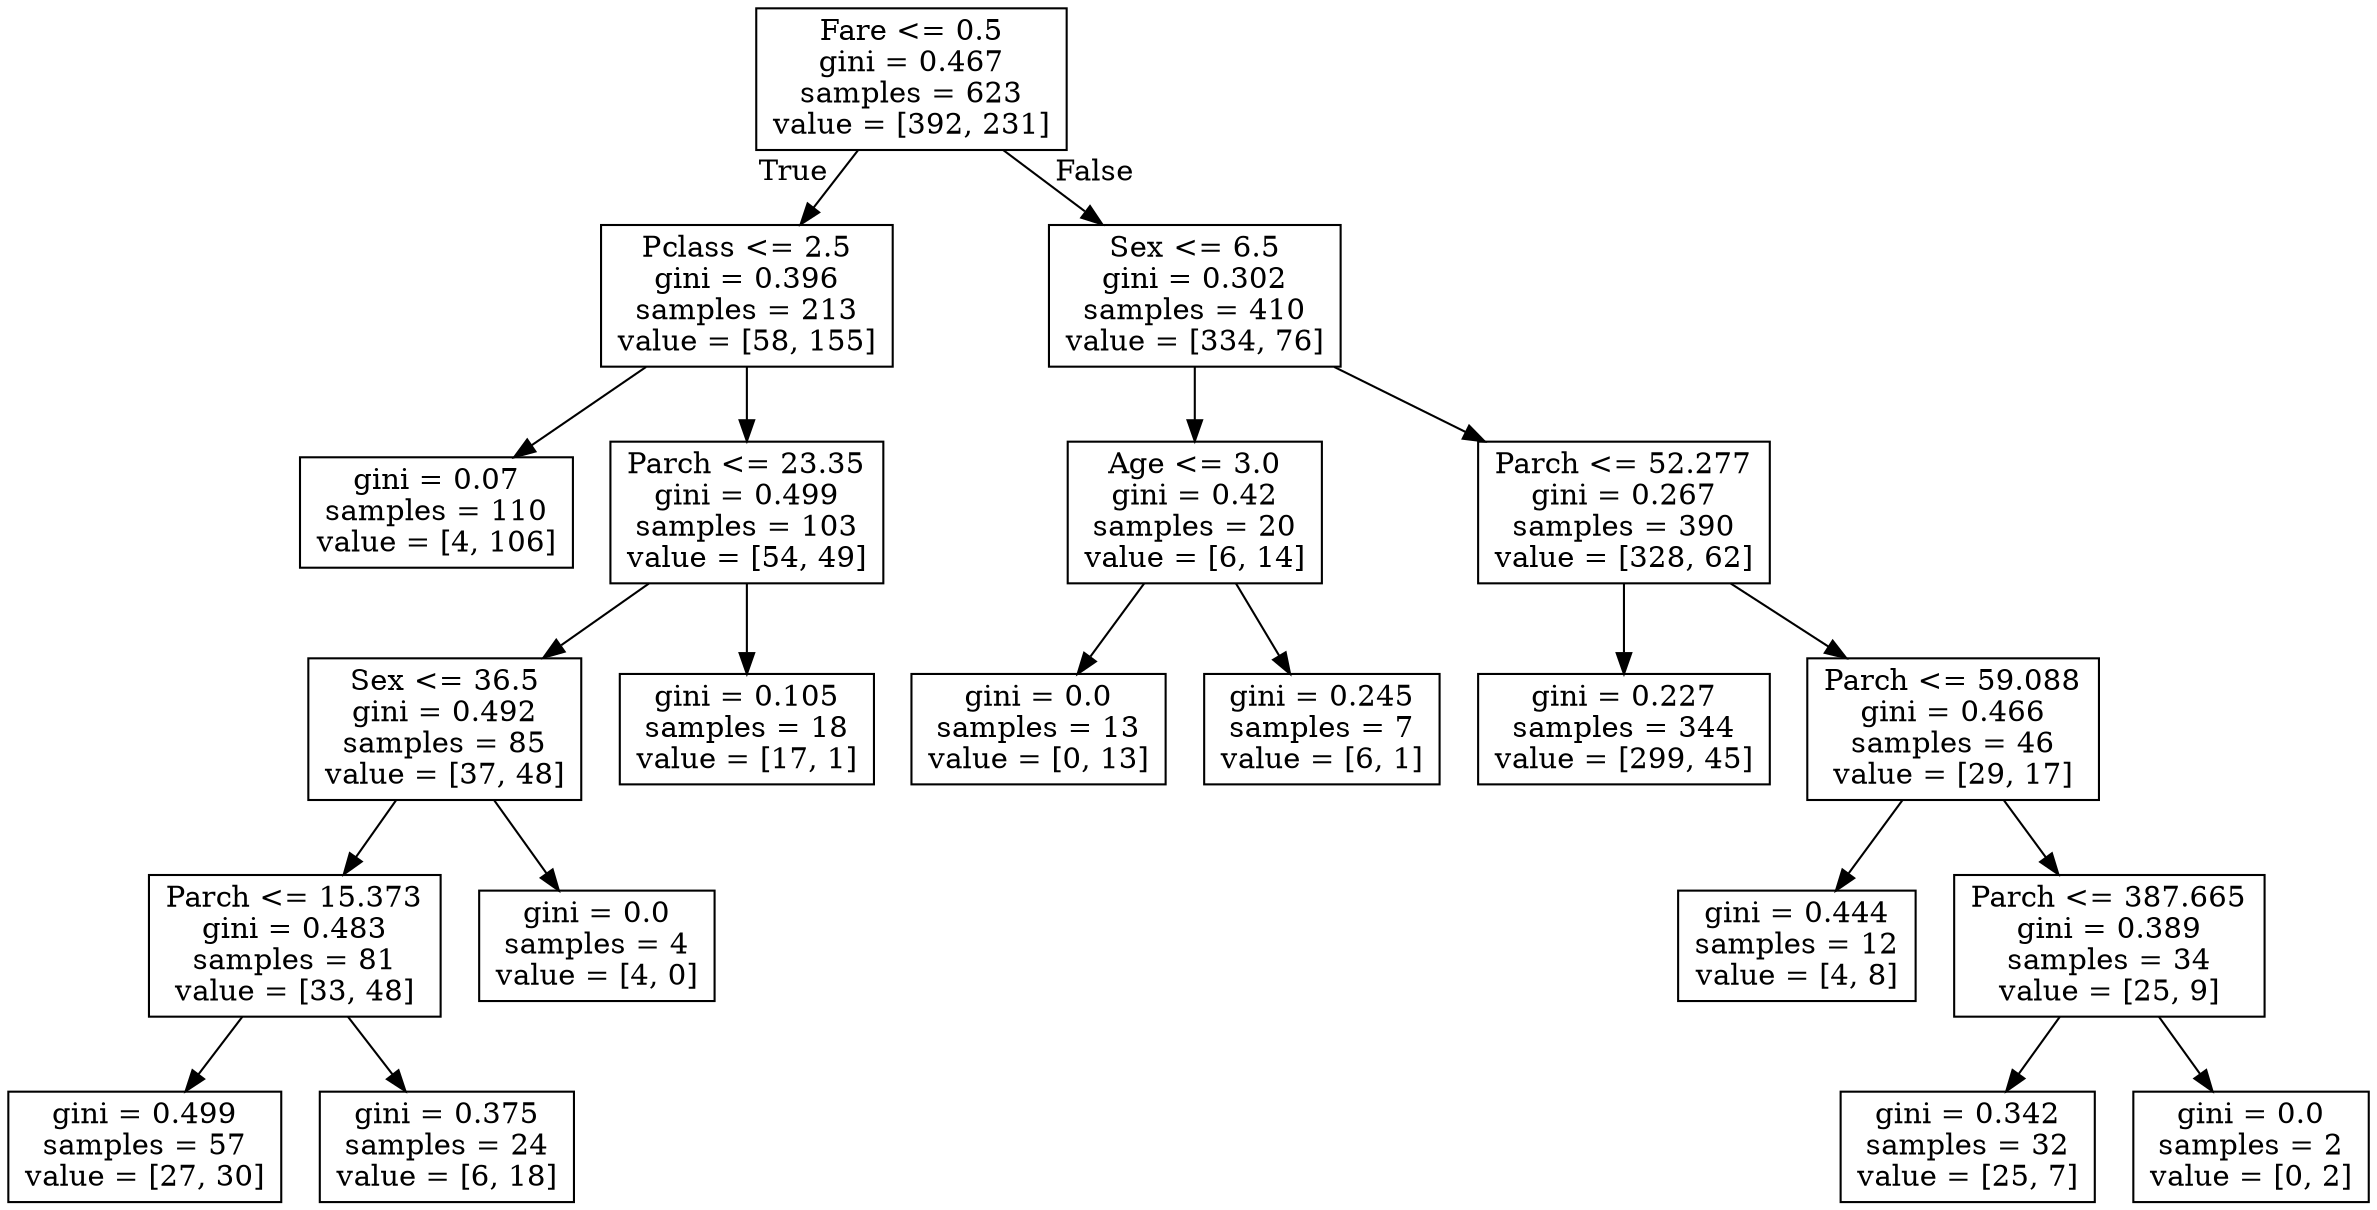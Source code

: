 digraph Tree {
node [shape=box] ;
0 [label="Fare <= 0.5\ngini = 0.467\nsamples = 623\nvalue = [392, 231]"] ;
1 [label="Pclass <= 2.5\ngini = 0.396\nsamples = 213\nvalue = [58, 155]"] ;
0 -> 1 [labeldistance=2.5, labelangle=45, headlabel="True"] ;
3 [label="gini = 0.07\nsamples = 110\nvalue = [4, 106]"] ;
1 -> 3 ;
4 [label="Parch <= 23.35\ngini = 0.499\nsamples = 103\nvalue = [54, 49]"] ;
1 -> 4 ;
7 [label="Sex <= 36.5\ngini = 0.492\nsamples = 85\nvalue = [37, 48]"] ;
4 -> 7 ;
15 [label="Parch <= 15.373\ngini = 0.483\nsamples = 81\nvalue = [33, 48]"] ;
7 -> 15 ;
19 [label="gini = 0.499\nsamples = 57\nvalue = [27, 30]"] ;
15 -> 19 ;
20 [label="gini = 0.375\nsamples = 24\nvalue = [6, 18]"] ;
15 -> 20 ;
16 [label="gini = 0.0\nsamples = 4\nvalue = [4, 0]"] ;
7 -> 16 ;
8 [label="gini = 0.105\nsamples = 18\nvalue = [17, 1]"] ;
4 -> 8 ;
2 [label="Sex <= 6.5\ngini = 0.302\nsamples = 410\nvalue = [334, 76]"] ;
0 -> 2 [labeldistance=2.5, labelangle=-45, headlabel="False"] ;
5 [label="Age <= 3.0\ngini = 0.42\nsamples = 20\nvalue = [6, 14]"] ;
2 -> 5 ;
9 [label="gini = 0.0\nsamples = 13\nvalue = [0, 13]"] ;
5 -> 9 ;
10 [label="gini = 0.245\nsamples = 7\nvalue = [6, 1]"] ;
5 -> 10 ;
6 [label="Parch <= 52.277\ngini = 0.267\nsamples = 390\nvalue = [328, 62]"] ;
2 -> 6 ;
11 [label="gini = 0.227\nsamples = 344\nvalue = [299, 45]"] ;
6 -> 11 ;
12 [label="Parch <= 59.088\ngini = 0.466\nsamples = 46\nvalue = [29, 17]"] ;
6 -> 12 ;
13 [label="gini = 0.444\nsamples = 12\nvalue = [4, 8]"] ;
12 -> 13 ;
14 [label="Parch <= 387.665\ngini = 0.389\nsamples = 34\nvalue = [25, 9]"] ;
12 -> 14 ;
17 [label="gini = 0.342\nsamples = 32\nvalue = [25, 7]"] ;
14 -> 17 ;
18 [label="gini = 0.0\nsamples = 2\nvalue = [0, 2]"] ;
14 -> 18 ;
}